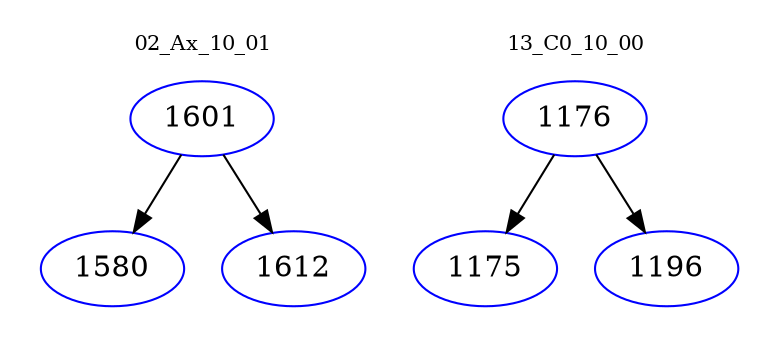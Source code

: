 digraph{
subgraph cluster_0 {
color = white
label = "02_Ax_10_01";
fontsize=10;
T0_1601 [label="1601", color="blue"]
T0_1601 -> T0_1580 [color="black"]
T0_1580 [label="1580", color="blue"]
T0_1601 -> T0_1612 [color="black"]
T0_1612 [label="1612", color="blue"]
}
subgraph cluster_1 {
color = white
label = "13_C0_10_00";
fontsize=10;
T1_1176 [label="1176", color="blue"]
T1_1176 -> T1_1175 [color="black"]
T1_1175 [label="1175", color="blue"]
T1_1176 -> T1_1196 [color="black"]
T1_1196 [label="1196", color="blue"]
}
}

